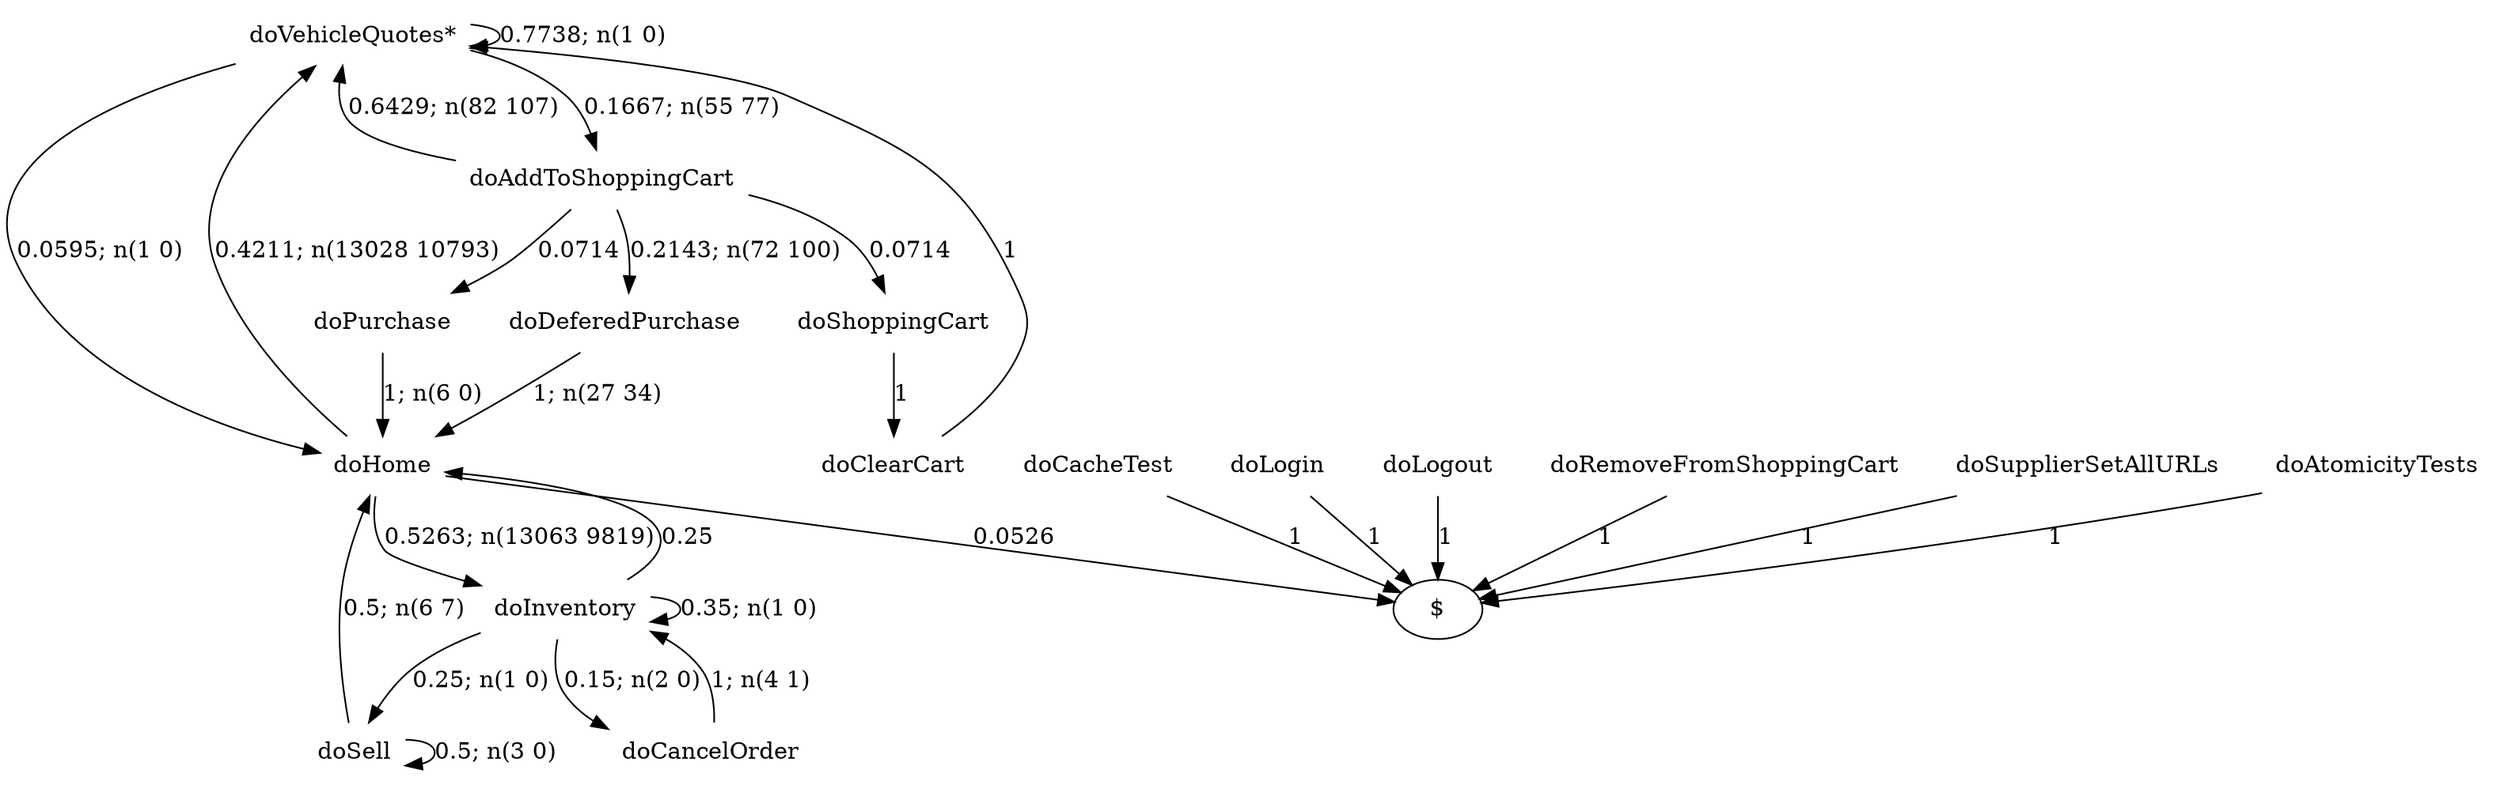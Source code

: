 digraph G {"doVehicleQuotes*" [label="doVehicleQuotes*",shape=none];"doSupplierSetAllURLs" [label="doSupplierSetAllURLs",shape=none];"doAtomicityTests" [label="doAtomicityTests",shape=none];"doCacheTest" [label="doCacheTest",shape=none];"doLogin" [label="doLogin",shape=none];"doAddToShoppingCart" [label="doAddToShoppingCart",shape=none];"doDeferedPurchase" [label="doDeferedPurchase",shape=none];"doHome" [label="doHome",shape=none];"doShoppingCart" [label="doShoppingCart",shape=none];"doClearCart" [label="doClearCart",shape=none];"doPurchase" [label="doPurchase",shape=none];"doInventory" [label="doInventory",shape=none];"doSell" [label="doSell",shape=none];"doLogout" [label="doLogout",shape=none];"doCancelOrder" [label="doCancelOrder",shape=none];"doRemoveFromShoppingCart" [label="doRemoveFromShoppingCart",shape=none];"doVehicleQuotes*"->"doVehicleQuotes*" [style=solid,label="0.7738; n(1 0)"];"doVehicleQuotes*"->"doAddToShoppingCart" [style=solid,label="0.1667; n(55 77)"];"doVehicleQuotes*"->"doHome" [style=solid,label="0.0595; n(1 0)"];"doSupplierSetAllURLs"->"$" [style=solid,label="1"];"doAtomicityTests"->"$" [style=solid,label="1"];"doCacheTest"->"$" [style=solid,label="1"];"doLogin"->"$" [style=solid,label="1"];"doAddToShoppingCart"->"doVehicleQuotes*" [style=solid,label="0.6429; n(82 107)"];"doAddToShoppingCart"->"doDeferedPurchase" [style=solid,label="0.2143; n(72 100)"];"doAddToShoppingCart"->"doShoppingCart" [style=solid,label="0.0714"];"doAddToShoppingCart"->"doPurchase" [style=solid,label="0.0714"];"doDeferedPurchase"->"doHome" [style=solid,label="1; n(27 34)"];"doHome"->"doVehicleQuotes*" [style=solid,label="0.4211; n(13028 10793)"];"doHome"->"doInventory" [style=solid,label="0.5263; n(13063 9819)"];"doHome"->"$" [style=solid,label="0.0526"];"doShoppingCart"->"doClearCart" [style=solid,label="1"];"doClearCart"->"doVehicleQuotes*" [style=solid,label="1"];"doPurchase"->"doHome" [style=solid,label="1; n(6 0)"];"doInventory"->"doHome" [style=solid,label="0.25"];"doInventory"->"doInventory" [style=solid,label="0.35; n(1 0)"];"doInventory"->"doSell" [style=solid,label="0.25; n(1 0)"];"doInventory"->"doCancelOrder" [style=solid,label="0.15; n(2 0)"];"doSell"->"doHome" [style=solid,label="0.5; n(6 7)"];"doSell"->"doSell" [style=solid,label="0.5; n(3 0)"];"doLogout"->"$" [style=solid,label="1"];"doCancelOrder"->"doInventory" [style=solid,label="1; n(4 1)"];"doRemoveFromShoppingCart"->"$" [style=solid,label="1"];}